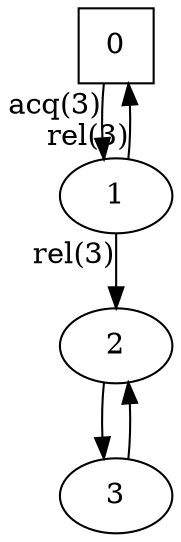 digraph auto_2{
0[shape=square];
1;
2;
3;
0 -> 1[xlabel="acq(3)"];
1 -> 0[xlabel="rel(3)"];
1 -> 2[xlabel="rel(3)"];
3 -> 2;
2 -> 3;
}
